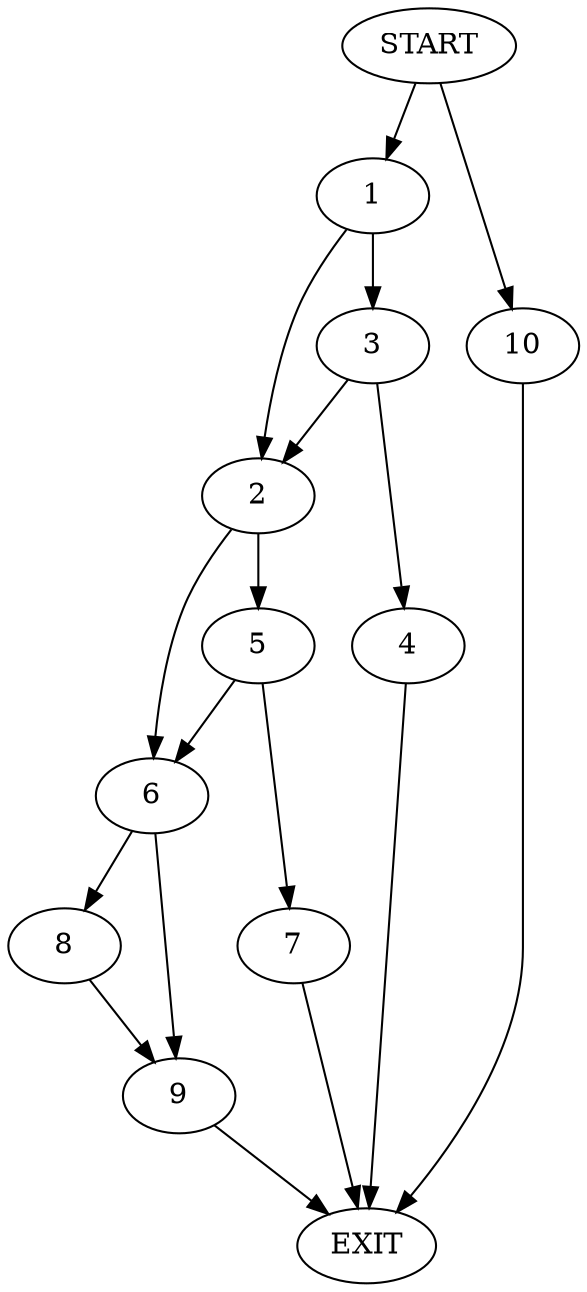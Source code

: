 digraph {
0 [label="START"]
11 [label="EXIT"]
0 -> 1
1 -> 2
1 -> 3
3 -> 2
3 -> 4
2 -> 5
2 -> 6
4 -> 11
5 -> 6
5 -> 7
6 -> 8
6 -> 9
7 -> 11
9 -> 11
8 -> 9
0 -> 10
10 -> 11
}
